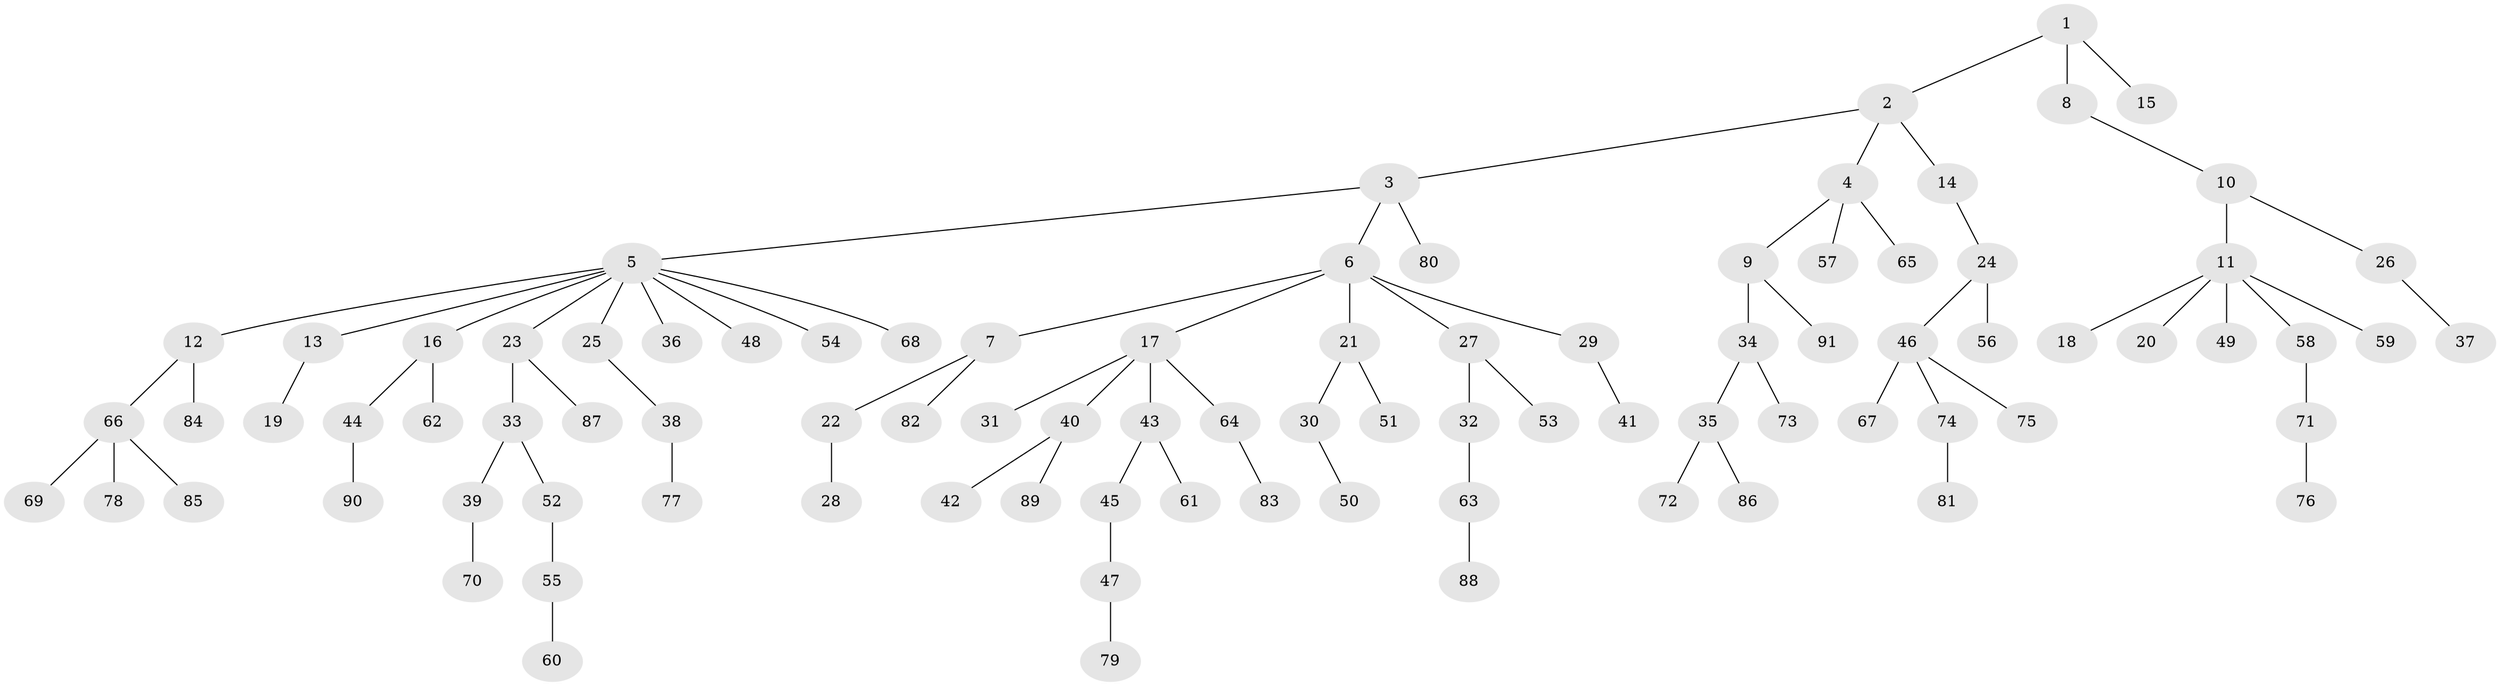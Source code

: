 // coarse degree distribution, {5: 0.05, 8: 0.016666666666666666, 9: 0.016666666666666666, 2: 0.2833333333333333, 3: 0.05, 1: 0.55, 6: 0.016666666666666666, 4: 0.016666666666666666}
// Generated by graph-tools (version 1.1) at 2025/24/03/03/25 07:24:07]
// undirected, 91 vertices, 90 edges
graph export_dot {
graph [start="1"]
  node [color=gray90,style=filled];
  1;
  2;
  3;
  4;
  5;
  6;
  7;
  8;
  9;
  10;
  11;
  12;
  13;
  14;
  15;
  16;
  17;
  18;
  19;
  20;
  21;
  22;
  23;
  24;
  25;
  26;
  27;
  28;
  29;
  30;
  31;
  32;
  33;
  34;
  35;
  36;
  37;
  38;
  39;
  40;
  41;
  42;
  43;
  44;
  45;
  46;
  47;
  48;
  49;
  50;
  51;
  52;
  53;
  54;
  55;
  56;
  57;
  58;
  59;
  60;
  61;
  62;
  63;
  64;
  65;
  66;
  67;
  68;
  69;
  70;
  71;
  72;
  73;
  74;
  75;
  76;
  77;
  78;
  79;
  80;
  81;
  82;
  83;
  84;
  85;
  86;
  87;
  88;
  89;
  90;
  91;
  1 -- 2;
  1 -- 8;
  1 -- 15;
  2 -- 3;
  2 -- 4;
  2 -- 14;
  3 -- 5;
  3 -- 6;
  3 -- 80;
  4 -- 9;
  4 -- 57;
  4 -- 65;
  5 -- 12;
  5 -- 13;
  5 -- 16;
  5 -- 23;
  5 -- 25;
  5 -- 36;
  5 -- 48;
  5 -- 54;
  5 -- 68;
  6 -- 7;
  6 -- 17;
  6 -- 21;
  6 -- 27;
  6 -- 29;
  7 -- 22;
  7 -- 82;
  8 -- 10;
  9 -- 34;
  9 -- 91;
  10 -- 11;
  10 -- 26;
  11 -- 18;
  11 -- 20;
  11 -- 49;
  11 -- 58;
  11 -- 59;
  12 -- 66;
  12 -- 84;
  13 -- 19;
  14 -- 24;
  16 -- 44;
  16 -- 62;
  17 -- 31;
  17 -- 40;
  17 -- 43;
  17 -- 64;
  21 -- 30;
  21 -- 51;
  22 -- 28;
  23 -- 33;
  23 -- 87;
  24 -- 46;
  24 -- 56;
  25 -- 38;
  26 -- 37;
  27 -- 32;
  27 -- 53;
  29 -- 41;
  30 -- 50;
  32 -- 63;
  33 -- 39;
  33 -- 52;
  34 -- 35;
  34 -- 73;
  35 -- 72;
  35 -- 86;
  38 -- 77;
  39 -- 70;
  40 -- 42;
  40 -- 89;
  43 -- 45;
  43 -- 61;
  44 -- 90;
  45 -- 47;
  46 -- 67;
  46 -- 74;
  46 -- 75;
  47 -- 79;
  52 -- 55;
  55 -- 60;
  58 -- 71;
  63 -- 88;
  64 -- 83;
  66 -- 69;
  66 -- 78;
  66 -- 85;
  71 -- 76;
  74 -- 81;
}
